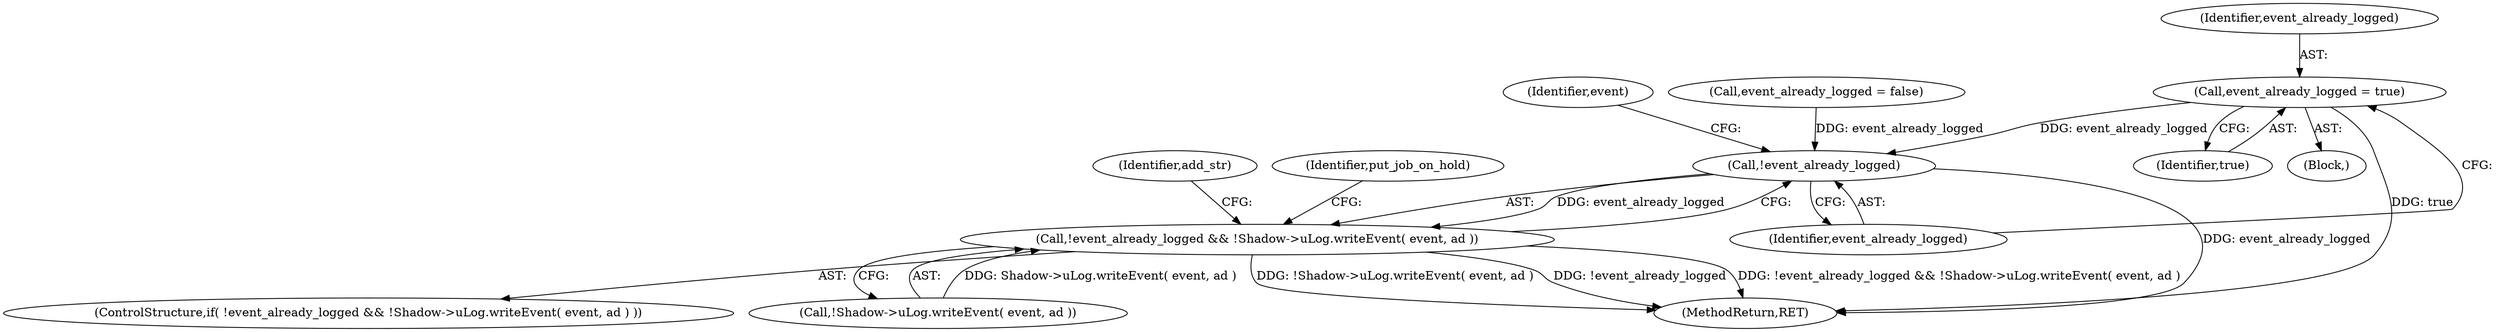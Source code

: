 digraph "0_htcondor_5e5571d1a431eb3c61977b6dd6ec90186ef79867_6@API" {
"1000226" [label="(Call,event_already_logged = true)"];
"1000231" [label="(Call,!event_already_logged)"];
"1000230" [label="(Call,!event_already_logged && !Shadow->uLog.writeEvent( event, ad ))"];
"1000231" [label="(Call,!event_already_logged)"];
"1000226" [label="(Call,event_already_logged = true)"];
"1000235" [label="(Identifier,event)"];
"1000233" [label="(Call,!Shadow->uLog.writeEvent( event, ad ))"];
"1000232" [label="(Identifier,event_already_logged)"];
"1000230" [label="(Call,!event_already_logged && !Shadow->uLog.writeEvent( event, ad ))"];
"1000240" [label="(Identifier,add_str)"];
"1000228" [label="(Identifier,true)"];
"1000118" [label="(Call,event_already_logged = false)"];
"1000229" [label="(ControlStructure,if( !event_already_logged && !Shadow->uLog.writeEvent( event, ad ) ))"];
"1000209" [label="(Block,)"];
"1000280" [label="(MethodReturn,RET)"];
"1000250" [label="(Identifier,put_job_on_hold)"];
"1000227" [label="(Identifier,event_already_logged)"];
"1000226" -> "1000209"  [label="AST: "];
"1000226" -> "1000228"  [label="CFG: "];
"1000227" -> "1000226"  [label="AST: "];
"1000228" -> "1000226"  [label="AST: "];
"1000232" -> "1000226"  [label="CFG: "];
"1000226" -> "1000280"  [label="DDG: true"];
"1000226" -> "1000231"  [label="DDG: event_already_logged"];
"1000231" -> "1000230"  [label="AST: "];
"1000231" -> "1000232"  [label="CFG: "];
"1000232" -> "1000231"  [label="AST: "];
"1000235" -> "1000231"  [label="CFG: "];
"1000230" -> "1000231"  [label="CFG: "];
"1000231" -> "1000280"  [label="DDG: event_already_logged"];
"1000231" -> "1000230"  [label="DDG: event_already_logged"];
"1000118" -> "1000231"  [label="DDG: event_already_logged"];
"1000230" -> "1000229"  [label="AST: "];
"1000230" -> "1000233"  [label="CFG: "];
"1000233" -> "1000230"  [label="AST: "];
"1000240" -> "1000230"  [label="CFG: "];
"1000250" -> "1000230"  [label="CFG: "];
"1000230" -> "1000280"  [label="DDG: !Shadow->uLog.writeEvent( event, ad )"];
"1000230" -> "1000280"  [label="DDG: !event_already_logged"];
"1000230" -> "1000280"  [label="DDG: !event_already_logged && !Shadow->uLog.writeEvent( event, ad )"];
"1000233" -> "1000230"  [label="DDG: Shadow->uLog.writeEvent( event, ad )"];
}
